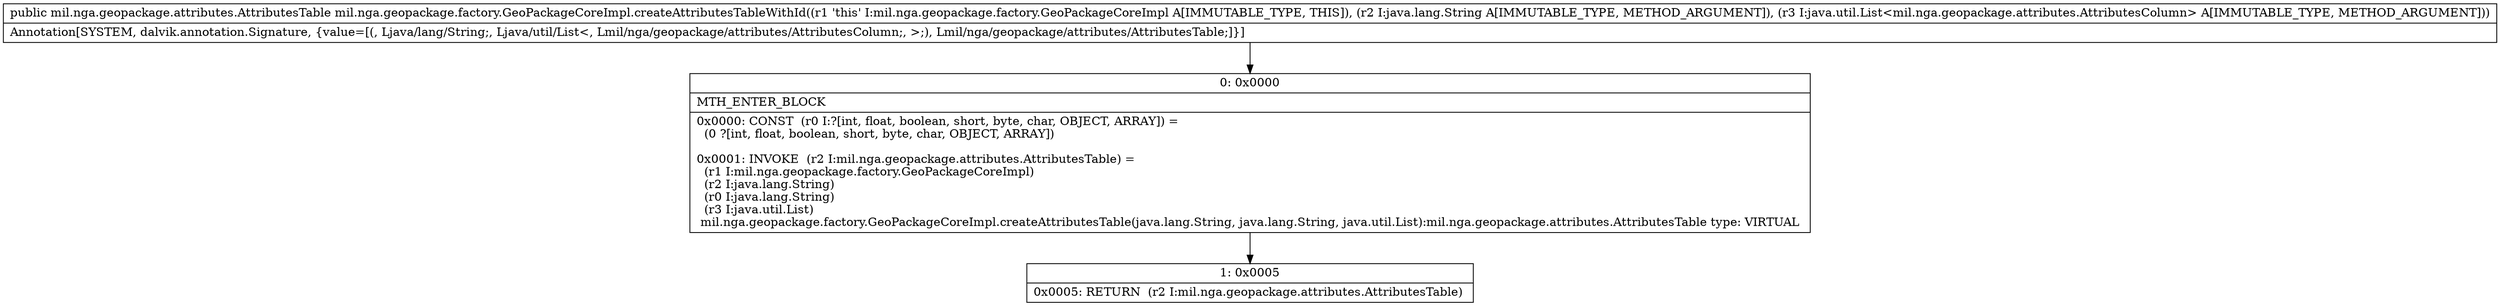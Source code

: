 digraph "CFG formil.nga.geopackage.factory.GeoPackageCoreImpl.createAttributesTableWithId(Ljava\/lang\/String;Ljava\/util\/List;)Lmil\/nga\/geopackage\/attributes\/AttributesTable;" {
Node_0 [shape=record,label="{0\:\ 0x0000|MTH_ENTER_BLOCK\l|0x0000: CONST  (r0 I:?[int, float, boolean, short, byte, char, OBJECT, ARRAY]) = \l  (0 ?[int, float, boolean, short, byte, char, OBJECT, ARRAY])\l \l0x0001: INVOKE  (r2 I:mil.nga.geopackage.attributes.AttributesTable) = \l  (r1 I:mil.nga.geopackage.factory.GeoPackageCoreImpl)\l  (r2 I:java.lang.String)\l  (r0 I:java.lang.String)\l  (r3 I:java.util.List)\l mil.nga.geopackage.factory.GeoPackageCoreImpl.createAttributesTable(java.lang.String, java.lang.String, java.util.List):mil.nga.geopackage.attributes.AttributesTable type: VIRTUAL \l}"];
Node_1 [shape=record,label="{1\:\ 0x0005|0x0005: RETURN  (r2 I:mil.nga.geopackage.attributes.AttributesTable) \l}"];
MethodNode[shape=record,label="{public mil.nga.geopackage.attributes.AttributesTable mil.nga.geopackage.factory.GeoPackageCoreImpl.createAttributesTableWithId((r1 'this' I:mil.nga.geopackage.factory.GeoPackageCoreImpl A[IMMUTABLE_TYPE, THIS]), (r2 I:java.lang.String A[IMMUTABLE_TYPE, METHOD_ARGUMENT]), (r3 I:java.util.List\<mil.nga.geopackage.attributes.AttributesColumn\> A[IMMUTABLE_TYPE, METHOD_ARGUMENT]))  | Annotation[SYSTEM, dalvik.annotation.Signature, \{value=[(, Ljava\/lang\/String;, Ljava\/util\/List\<, Lmil\/nga\/geopackage\/attributes\/AttributesColumn;, \>;), Lmil\/nga\/geopackage\/attributes\/AttributesTable;]\}]\l}"];
MethodNode -> Node_0;
Node_0 -> Node_1;
}

